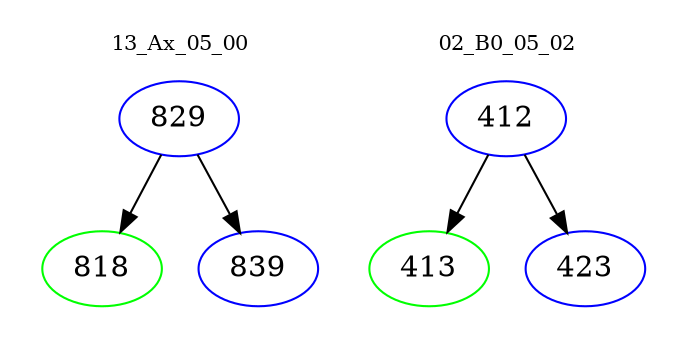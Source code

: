 digraph{
subgraph cluster_0 {
color = white
label = "13_Ax_05_00";
fontsize=10;
T0_829 [label="829", color="blue"]
T0_829 -> T0_818 [color="black"]
T0_818 [label="818", color="green"]
T0_829 -> T0_839 [color="black"]
T0_839 [label="839", color="blue"]
}
subgraph cluster_1 {
color = white
label = "02_B0_05_02";
fontsize=10;
T1_412 [label="412", color="blue"]
T1_412 -> T1_413 [color="black"]
T1_413 [label="413", color="green"]
T1_412 -> T1_423 [color="black"]
T1_423 [label="423", color="blue"]
}
}
